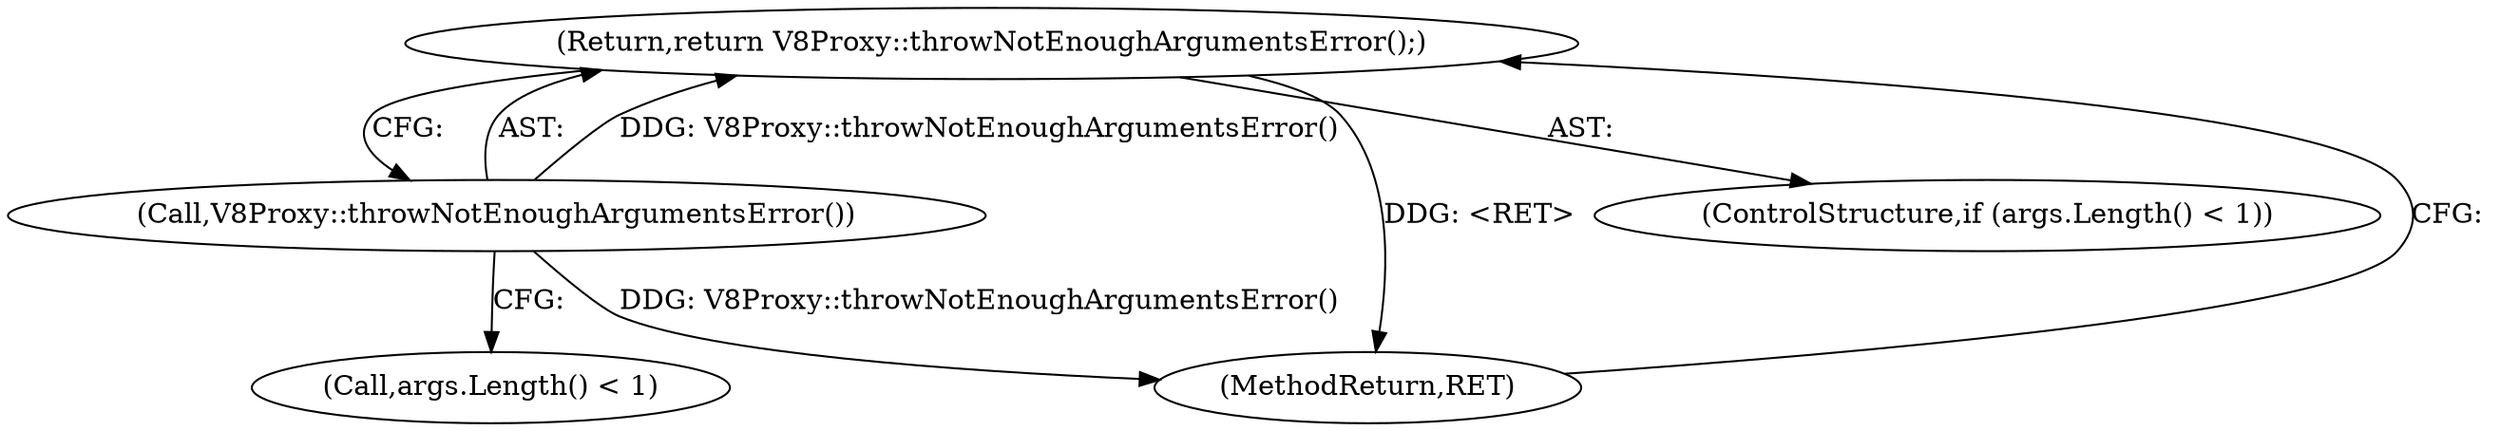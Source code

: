 digraph "1_Chrome_e9372a1bfd3588a80fcf49aa07321f0971dd6091_0@del" {
"1000109" [label="(Return,return V8Proxy::throwNotEnoughArgumentsError();)"];
"1000110" [label="(Call,V8Proxy::throwNotEnoughArgumentsError())"];
"1000110" [label="(Call,V8Proxy::throwNotEnoughArgumentsError())"];
"1000106" [label="(Call,args.Length() < 1)"];
"1000124" [label="(MethodReturn,RET)"];
"1000105" [label="(ControlStructure,if (args.Length() < 1))"];
"1000109" [label="(Return,return V8Proxy::throwNotEnoughArgumentsError();)"];
"1000109" -> "1000105"  [label="AST: "];
"1000109" -> "1000110"  [label="CFG: "];
"1000110" -> "1000109"  [label="AST: "];
"1000124" -> "1000109"  [label="CFG: "];
"1000109" -> "1000124"  [label="DDG: <RET>"];
"1000110" -> "1000109"  [label="DDG: V8Proxy::throwNotEnoughArgumentsError()"];
"1000110" -> "1000106"  [label="CFG: "];
"1000110" -> "1000124"  [label="DDG: V8Proxy::throwNotEnoughArgumentsError()"];
}
